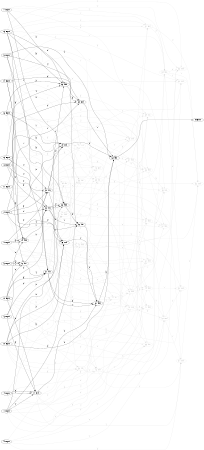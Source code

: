 digraph NeuralNetwork {
rankdir=LR;
size="4,3";
center = true;
node0 [label="(0) Input", color=black, labelfontcolor=black, fontcolor=black];
node1 [label="(1) Input", color=black, labelfontcolor=black, fontcolor=black];
node2 [label="(2) Input", color=black, labelfontcolor=black, fontcolor=black];
node3 [label="(3) Input", color=black, labelfontcolor=black, fontcolor=black];
node4 [label="(4) Input", color=black, labelfontcolor=black, fontcolor=black];
node5 [label="(5) Input", color=black, labelfontcolor=black, fontcolor=black];
node6 [label="(6) Input", color=black, labelfontcolor=black, fontcolor=black];
node7 [label="(7) Input", color=black, labelfontcolor=black, fontcolor=black];
node8 [label="(8) Input", color=black, labelfontcolor=black, fontcolor=black];
node9 [label="(9) Input", color=black, labelfontcolor=black, fontcolor=black];
node10 [label="(10) Input", color=black, labelfontcolor=black, fontcolor=black];
node11 [label="(11) Input", color=black, labelfontcolor=black, fontcolor=black];
node12 [label="(12) Input", color=black, labelfontcolor=black, fontcolor=black];
node13 [label="(13) Input", color=black, labelfontcolor=black, fontcolor=black];
node14 [label="(14) Input", color=black, labelfontcolor=black, fontcolor=black];
node15 [label="(15) Input", color=black, labelfontcolor=black, fontcolor=black];
node16 [label="(16) Input", color=black, labelfontcolor=black, fontcolor=black];
node17 [label="(17) mul", color=black, labelfontcolor=black, fontcolor=black];
node12 -> node17 [label=" (0)", labelfontcolor=black, fontcolor=black, bold=true, color=black];
node4 -> node17 [label=" (1)", labelfontcolor=black, fontcolor=black, bold=true, color=black];
node4 -> node17 [label=" (2)", labelfontcolor=black, fontcolor=black, bold=true, color=black];
node6 -> node17 [label=" (3)", labelfontcolor=black, fontcolor=black, bold=true, color=black];
node1 -> node17 [label=" (4)", labelfontcolor=black, fontcolor=black, bold=true, color=black];
node18 [label="(18) div", color=black, labelfontcolor=black, fontcolor=black];
node5 -> node18 [label=" (0)", labelfontcolor=black, fontcolor=black, bold=true, color=black];
node5 -> node18 [label=" (1)", labelfontcolor=black, fontcolor=black, bold=true, color=black];
node12 -> node18 [label=" (2)", labelfontcolor=black, fontcolor=black, bold=true, color=black];
node14 -> node18 [label=" (3)", labelfontcolor=black, fontcolor=black, bold=true, color=black];
node5 -> node18 [label=" (4)", labelfontcolor=black, fontcolor=black, bold=true, color=black];
node19 [label="(19) add", color=black, labelfontcolor=black, fontcolor=black];
node6 -> node19 [label=" (0)", labelfontcolor=black, fontcolor=black, bold=true, color=black];
node0 -> node19 [label=" (1)", labelfontcolor=black, fontcolor=black, bold=true, color=black];
node0 -> node19 [label=" (2)", labelfontcolor=black, fontcolor=black, bold=true, color=black];
node15 -> node19 [label=" (3)", labelfontcolor=black, fontcolor=black, bold=true, color=black];
node13 -> node19 [label=" (4)", labelfontcolor=black, fontcolor=black, bold=true, color=black];
node20 [label="(20) div", color=black, labelfontcolor=black, fontcolor=black];
node18 -> node20 [label=" (0)", labelfontcolor=black, fontcolor=black, bold=true, color=black];
node3 -> node20 [label=" (1)", labelfontcolor=black, fontcolor=black, bold=true, color=black];
node0 -> node20 [label=" (2)", labelfontcolor=black, fontcolor=black, bold=true, color=black];
node2 -> node20 [label=" (3)", labelfontcolor=black, fontcolor=black, bold=true, color=black];
node8 -> node20 [label=" (4)", labelfontcolor=black, fontcolor=black, bold=true, color=black];
node21 [label="(21) div", color=black, labelfontcolor=black, fontcolor=black];
node14 -> node21 [label=" (0)", labelfontcolor=black, fontcolor=black, bold=true, color=black];
node15 -> node21 [label=" (1)", labelfontcolor=black, fontcolor=black, bold=true, color=black];
node6 -> node21 [label=" (2)", labelfontcolor=black, fontcolor=black, bold=true, color=black];
node12 -> node21 [label=" (3)", labelfontcolor=black, fontcolor=black, bold=true, color=black];
node18 -> node21 [label=" (4)", labelfontcolor=black, fontcolor=black, bold=true, color=black];
node22 [label="(22) div", color=black, labelfontcolor=black, fontcolor=black];
node2 -> node22 [label=" (0)", labelfontcolor=black, fontcolor=black, bold=true, color=black];
node19 -> node22 [label=" (1)", labelfontcolor=black, fontcolor=black, bold=true, color=black];
node12 -> node22 [label=" (2)", labelfontcolor=black, fontcolor=black, bold=true, color=black];
node8 -> node22 [label=" (3)", labelfontcolor=black, fontcolor=black, bold=true, color=black];
node13 -> node22 [label=" (4)", labelfontcolor=black, fontcolor=black, bold=true, color=black];
node23 [label="(23) add", color=black, labelfontcolor=black, fontcolor=black];
node7 -> node23 [label=" (0)", labelfontcolor=black, fontcolor=black, bold=true, color=black];
node22 -> node23 [label=" (1)", labelfontcolor=black, fontcolor=black, bold=true, color=black];
node10 -> node23 [label=" (2)", labelfontcolor=black, fontcolor=black, bold=true, color=black];
node3 -> node23 [label=" (3)", labelfontcolor=black, fontcolor=black, bold=true, color=black];
node22 -> node23 [label=" (4)", labelfontcolor=black, fontcolor=black, bold=true, color=black];
node24 [label="(24) sub", color=black, labelfontcolor=black, fontcolor=black];
node1 -> node24 [label=" (0)", labelfontcolor=black, fontcolor=black, bold=true, color=black];
node16 -> node24 [label=" (1)", labelfontcolor=black, fontcolor=black, bold=true, color=black];
node2 -> node24 [label=" (2)", labelfontcolor=black, fontcolor=black, bold=true, color=black];
node8 -> node24 [label=" (3)", labelfontcolor=black, fontcolor=black, bold=true, color=black];
node20 -> node24 [label=" (4)", labelfontcolor=black, fontcolor=black, bold=true, color=black];
node25 [label="(25) add", color=black, labelfontcolor=black, fontcolor=black];
node7 -> node25 [label=" (0)", labelfontcolor=black, fontcolor=black, bold=true, color=black];
node20 -> node25 [label=" (1)", labelfontcolor=black, fontcolor=black, bold=true, color=black];
node16 -> node25 [label=" (2)", labelfontcolor=black, fontcolor=black, bold=true, color=black];
node15 -> node25 [label=" (3)", labelfontcolor=black, fontcolor=black, bold=true, color=black];
node13 -> node25 [label=" (4)", labelfontcolor=black, fontcolor=black, bold=true, color=black];
node26 [label="(26) sub", color=black, labelfontcolor=black, fontcolor=black];
node20 -> node26 [label=" (0)", labelfontcolor=black, fontcolor=black, bold=true, color=black];
node22 -> node26 [label=" (1)", labelfontcolor=black, fontcolor=black, bold=true, color=black];
node10 -> node26 [label=" (2)", labelfontcolor=black, fontcolor=black, bold=true, color=black];
node10 -> node26 [label=" (3)", labelfontcolor=black, fontcolor=black, bold=true, color=black];
node11 -> node26 [label=" (4)", labelfontcolor=black, fontcolor=black, bold=true, color=black];
node27 [label="(27) add", color=lightgrey, labelfontcolor=lightgrey, fontcolor=lightgrey];
node19 -> node27 [label=" (0)", labelfontcolor=lightgrey, fontcolor=lightgrey, bold=true, color=lightgrey];
node12 -> node27 [label=" (1)", labelfontcolor=lightgrey, fontcolor=lightgrey, bold=true, color=lightgrey];
node22 -> node27 [label=" (2)", labelfontcolor=lightgrey, fontcolor=lightgrey, bold=true, color=lightgrey];
node12 -> node27 [label=" (3)", labelfontcolor=lightgrey, fontcolor=lightgrey, bold=true, color=lightgrey];
node16 -> node27 [label=" (4)", labelfontcolor=lightgrey, fontcolor=lightgrey, bold=true, color=lightgrey];
node28 [label="(28) div", color=black, labelfontcolor=black, fontcolor=black];
node15 -> node28 [label=" (0)", labelfontcolor=black, fontcolor=black, bold=true, color=black];
node22 -> node28 [label=" (1)", labelfontcolor=black, fontcolor=black, bold=true, color=black];
node1 -> node28 [label=" (2)", labelfontcolor=black, fontcolor=black, bold=true, color=black];
node23 -> node28 [label=" (3)", labelfontcolor=black, fontcolor=black, bold=true, color=black];
node2 -> node28 [label=" (4)", labelfontcolor=black, fontcolor=black, bold=true, color=black];
node29 [label="(29) div", color=lightgrey, labelfontcolor=lightgrey, fontcolor=lightgrey];
node11 -> node29 [label=" (0)", labelfontcolor=lightgrey, fontcolor=lightgrey, bold=true, color=lightgrey];
node20 -> node29 [label=" (1)", labelfontcolor=lightgrey, fontcolor=lightgrey, bold=true, color=lightgrey];
node13 -> node29 [label=" (2)", labelfontcolor=lightgrey, fontcolor=lightgrey, bold=true, color=lightgrey];
node21 -> node29 [label=" (3)", labelfontcolor=lightgrey, fontcolor=lightgrey, bold=true, color=lightgrey];
node1 -> node29 [label=" (4)", labelfontcolor=lightgrey, fontcolor=lightgrey, bold=true, color=lightgrey];
node30 [label="(30) mul", color=black, labelfontcolor=black, fontcolor=black];
node11 -> node30 [label=" (0)", labelfontcolor=black, fontcolor=black, bold=true, color=black];
node2 -> node30 [label=" (1)", labelfontcolor=black, fontcolor=black, bold=true, color=black];
node14 -> node30 [label=" (2)", labelfontcolor=black, fontcolor=black, bold=true, color=black];
node25 -> node30 [label=" (3)", labelfontcolor=black, fontcolor=black, bold=true, color=black];
node3 -> node30 [label=" (4)", labelfontcolor=black, fontcolor=black, bold=true, color=black];
node31 [label="(31) add", color=black, labelfontcolor=black, fontcolor=black];
node17 -> node31 [label=" (0)", labelfontcolor=black, fontcolor=black, bold=true, color=black];
node26 -> node31 [label=" (1)", labelfontcolor=black, fontcolor=black, bold=true, color=black];
node28 -> node31 [label=" (2)", labelfontcolor=black, fontcolor=black, bold=true, color=black];
node21 -> node31 [label=" (3)", labelfontcolor=black, fontcolor=black, bold=true, color=black];
node21 -> node31 [label=" (4)", labelfontcolor=black, fontcolor=black, bold=true, color=black];
node32 [label="(32) add", color=black, labelfontcolor=black, fontcolor=black];
node10 -> node32 [label=" (0)", labelfontcolor=black, fontcolor=black, bold=true, color=black];
node30 -> node32 [label=" (1)", labelfontcolor=black, fontcolor=black, bold=true, color=black];
node24 -> node32 [label=" (2)", labelfontcolor=black, fontcolor=black, bold=true, color=black];
node31 -> node32 [label=" (3)", labelfontcolor=black, fontcolor=black, bold=true, color=black];
node3 -> node32 [label=" (4)", labelfontcolor=black, fontcolor=black, bold=true, color=black];
node33 [label="(33) div", color=lightgrey, labelfontcolor=lightgrey, fontcolor=lightgrey];
node23 -> node33 [label=" (0)", labelfontcolor=lightgrey, fontcolor=lightgrey, bold=true, color=lightgrey];
node14 -> node33 [label=" (1)", labelfontcolor=lightgrey, fontcolor=lightgrey, bold=true, color=lightgrey];
node21 -> node33 [label=" (2)", labelfontcolor=lightgrey, fontcolor=lightgrey, bold=true, color=lightgrey];
node14 -> node33 [label=" (3)", labelfontcolor=lightgrey, fontcolor=lightgrey, bold=true, color=lightgrey];
node27 -> node33 [label=" (4)", labelfontcolor=lightgrey, fontcolor=lightgrey, bold=true, color=lightgrey];
node34 [label="(34) add", color=lightgrey, labelfontcolor=lightgrey, fontcolor=lightgrey];
node13 -> node34 [label=" (0)", labelfontcolor=lightgrey, fontcolor=lightgrey, bold=true, color=lightgrey];
node10 -> node34 [label=" (1)", labelfontcolor=lightgrey, fontcolor=lightgrey, bold=true, color=lightgrey];
node32 -> node34 [label=" (2)", labelfontcolor=lightgrey, fontcolor=lightgrey, bold=true, color=lightgrey];
node16 -> node34 [label=" (3)", labelfontcolor=lightgrey, fontcolor=lightgrey, bold=true, color=lightgrey];
node26 -> node34 [label=" (4)", labelfontcolor=lightgrey, fontcolor=lightgrey, bold=true, color=lightgrey];
node35 [label="(35) div", color=lightgrey, labelfontcolor=lightgrey, fontcolor=lightgrey];
node10 -> node35 [label=" (0)", labelfontcolor=lightgrey, fontcolor=lightgrey, bold=true, color=lightgrey];
node24 -> node35 [label=" (1)", labelfontcolor=lightgrey, fontcolor=lightgrey, bold=true, color=lightgrey];
node30 -> node35 [label=" (2)", labelfontcolor=lightgrey, fontcolor=lightgrey, bold=true, color=lightgrey];
node28 -> node35 [label=" (3)", labelfontcolor=lightgrey, fontcolor=lightgrey, bold=true, color=lightgrey];
node22 -> node35 [label=" (4)", labelfontcolor=lightgrey, fontcolor=lightgrey, bold=true, color=lightgrey];
node36 [label="(36) div", color=lightgrey, labelfontcolor=lightgrey, fontcolor=lightgrey];
node12 -> node36 [label=" (0)", labelfontcolor=lightgrey, fontcolor=lightgrey, bold=true, color=lightgrey];
node10 -> node36 [label=" (1)", labelfontcolor=lightgrey, fontcolor=lightgrey, bold=true, color=lightgrey];
node1 -> node36 [label=" (2)", labelfontcolor=lightgrey, fontcolor=lightgrey, bold=true, color=lightgrey];
node10 -> node36 [label=" (3)", labelfontcolor=lightgrey, fontcolor=lightgrey, bold=true, color=lightgrey];
node26 -> node36 [label=" (4)", labelfontcolor=lightgrey, fontcolor=lightgrey, bold=true, color=lightgrey];
node37 [label="(37) mul", color=lightgrey, labelfontcolor=lightgrey, fontcolor=lightgrey];
node3 -> node37 [label=" (0)", labelfontcolor=lightgrey, fontcolor=lightgrey, bold=true, color=lightgrey];
node7 -> node37 [label=" (1)", labelfontcolor=lightgrey, fontcolor=lightgrey, bold=true, color=lightgrey];
node15 -> node37 [label=" (2)", labelfontcolor=lightgrey, fontcolor=lightgrey, bold=true, color=lightgrey];
node4 -> node37 [label=" (3)", labelfontcolor=lightgrey, fontcolor=lightgrey, bold=true, color=lightgrey];
node34 -> node37 [label=" (4)", labelfontcolor=lightgrey, fontcolor=lightgrey, bold=true, color=lightgrey];
node38 [label="(38) add", color=lightgrey, labelfontcolor=lightgrey, fontcolor=lightgrey];
node32 -> node38 [label=" (0)", labelfontcolor=lightgrey, fontcolor=lightgrey, bold=true, color=lightgrey];
node34 -> node38 [label=" (1)", labelfontcolor=lightgrey, fontcolor=lightgrey, bold=true, color=lightgrey];
node34 -> node38 [label=" (2)", labelfontcolor=lightgrey, fontcolor=lightgrey, bold=true, color=lightgrey];
node8 -> node38 [label=" (3)", labelfontcolor=lightgrey, fontcolor=lightgrey, bold=true, color=lightgrey];
node0 -> node38 [label=" (4)", labelfontcolor=lightgrey, fontcolor=lightgrey, bold=true, color=lightgrey];
node39 [label="(39) add", color=lightgrey, labelfontcolor=lightgrey, fontcolor=lightgrey];
node9 -> node39 [label=" (0)", labelfontcolor=lightgrey, fontcolor=lightgrey, bold=true, color=lightgrey];
node3 -> node39 [label=" (1)", labelfontcolor=lightgrey, fontcolor=lightgrey, bold=true, color=lightgrey];
node37 -> node39 [label=" (2)", labelfontcolor=lightgrey, fontcolor=lightgrey, bold=true, color=lightgrey];
node29 -> node39 [label=" (3)", labelfontcolor=lightgrey, fontcolor=lightgrey, bold=true, color=lightgrey];
node7 -> node39 [label=" (4)", labelfontcolor=lightgrey, fontcolor=lightgrey, bold=true, color=lightgrey];
node40 [label="(40) sub", color=lightgrey, labelfontcolor=lightgrey, fontcolor=lightgrey];
node22 -> node40 [label=" (0)", labelfontcolor=lightgrey, fontcolor=lightgrey, bold=true, color=lightgrey];
node32 -> node40 [label=" (1)", labelfontcolor=lightgrey, fontcolor=lightgrey, bold=true, color=lightgrey];
node36 -> node40 [label=" (2)", labelfontcolor=lightgrey, fontcolor=lightgrey, bold=true, color=lightgrey];
node4 -> node40 [label=" (3)", labelfontcolor=lightgrey, fontcolor=lightgrey, bold=true, color=lightgrey];
node31 -> node40 [label=" (4)", labelfontcolor=lightgrey, fontcolor=lightgrey, bold=true, color=lightgrey];
node41 [label="(41) add", color=lightgrey, labelfontcolor=lightgrey, fontcolor=lightgrey];
node1 -> node41 [label=" (0)", labelfontcolor=lightgrey, fontcolor=lightgrey, bold=true, color=lightgrey];
node14 -> node41 [label=" (1)", labelfontcolor=lightgrey, fontcolor=lightgrey, bold=true, color=lightgrey];
node20 -> node41 [label=" (2)", labelfontcolor=lightgrey, fontcolor=lightgrey, bold=true, color=lightgrey];
node40 -> node41 [label=" (3)", labelfontcolor=lightgrey, fontcolor=lightgrey, bold=true, color=lightgrey];
node12 -> node41 [label=" (4)", labelfontcolor=lightgrey, fontcolor=lightgrey, bold=true, color=lightgrey];
node42 [label="(42) add", color=lightgrey, labelfontcolor=lightgrey, fontcolor=lightgrey];
node26 -> node42 [label=" (0)", labelfontcolor=lightgrey, fontcolor=lightgrey, bold=true, color=lightgrey];
node9 -> node42 [label=" (1)", labelfontcolor=lightgrey, fontcolor=lightgrey, bold=true, color=lightgrey];
node26 -> node42 [label=" (2)", labelfontcolor=lightgrey, fontcolor=lightgrey, bold=true, color=lightgrey];
node16 -> node42 [label=" (3)", labelfontcolor=lightgrey, fontcolor=lightgrey, bold=true, color=lightgrey];
node4 -> node42 [label=" (4)", labelfontcolor=lightgrey, fontcolor=lightgrey, bold=true, color=lightgrey];
node43 [label="(43) mul", color=lightgrey, labelfontcolor=lightgrey, fontcolor=lightgrey];
node15 -> node43 [label=" (0)", labelfontcolor=lightgrey, fontcolor=lightgrey, bold=true, color=lightgrey];
node27 -> node43 [label=" (1)", labelfontcolor=lightgrey, fontcolor=lightgrey, bold=true, color=lightgrey];
node8 -> node43 [label=" (2)", labelfontcolor=lightgrey, fontcolor=lightgrey, bold=true, color=lightgrey];
node20 -> node43 [label=" (3)", labelfontcolor=lightgrey, fontcolor=lightgrey, bold=true, color=lightgrey];
node33 -> node43 [label=" (4)", labelfontcolor=lightgrey, fontcolor=lightgrey, bold=true, color=lightgrey];
node44 [label="(44) div", color=lightgrey, labelfontcolor=lightgrey, fontcolor=lightgrey];
node26 -> node44 [label=" (0)", labelfontcolor=lightgrey, fontcolor=lightgrey, bold=true, color=lightgrey];
node2 -> node44 [label=" (1)", labelfontcolor=lightgrey, fontcolor=lightgrey, bold=true, color=lightgrey];
node18 -> node44 [label=" (2)", labelfontcolor=lightgrey, fontcolor=lightgrey, bold=true, color=lightgrey];
node1 -> node44 [label=" (3)", labelfontcolor=lightgrey, fontcolor=lightgrey, bold=true, color=lightgrey];
node31 -> node44 [label=" (4)", labelfontcolor=lightgrey, fontcolor=lightgrey, bold=true, color=lightgrey];
node45 [label="(45) sub", color=lightgrey, labelfontcolor=lightgrey, fontcolor=lightgrey];
node14 -> node45 [label=" (0)", labelfontcolor=lightgrey, fontcolor=lightgrey, bold=true, color=lightgrey];
node2 -> node45 [label=" (1)", labelfontcolor=lightgrey, fontcolor=lightgrey, bold=true, color=lightgrey];
node35 -> node45 [label=" (2)", labelfontcolor=lightgrey, fontcolor=lightgrey, bold=true, color=lightgrey];
node32 -> node45 [label=" (3)", labelfontcolor=lightgrey, fontcolor=lightgrey, bold=true, color=lightgrey];
node20 -> node45 [label=" (4)", labelfontcolor=lightgrey, fontcolor=lightgrey, bold=true, color=lightgrey];
node46 [label="(46) sub", color=lightgrey, labelfontcolor=lightgrey, fontcolor=lightgrey];
node9 -> node46 [label=" (0)", labelfontcolor=lightgrey, fontcolor=lightgrey, bold=true, color=lightgrey];
node19 -> node46 [label=" (1)", labelfontcolor=lightgrey, fontcolor=lightgrey, bold=true, color=lightgrey];
node29 -> node46 [label=" (2)", labelfontcolor=lightgrey, fontcolor=lightgrey, bold=true, color=lightgrey];
node10 -> node46 [label=" (3)", labelfontcolor=lightgrey, fontcolor=lightgrey, bold=true, color=lightgrey];
node36 -> node46 [label=" (4)", labelfontcolor=lightgrey, fontcolor=lightgrey, bold=true, color=lightgrey];
node47 [label="(47) sub", color=lightgrey, labelfontcolor=lightgrey, fontcolor=lightgrey];
node10 -> node47 [label=" (0)", labelfontcolor=lightgrey, fontcolor=lightgrey, bold=true, color=lightgrey];
node24 -> node47 [label=" (1)", labelfontcolor=lightgrey, fontcolor=lightgrey, bold=true, color=lightgrey];
node16 -> node47 [label=" (2)", labelfontcolor=lightgrey, fontcolor=lightgrey, bold=true, color=lightgrey];
node20 -> node47 [label=" (3)", labelfontcolor=lightgrey, fontcolor=lightgrey, bold=true, color=lightgrey];
node14 -> node47 [label=" (4)", labelfontcolor=lightgrey, fontcolor=lightgrey, bold=true, color=lightgrey];
node48 [label="(48) add", color=lightgrey, labelfontcolor=lightgrey, fontcolor=lightgrey];
node17 -> node48 [label=" (0)", labelfontcolor=lightgrey, fontcolor=lightgrey, bold=true, color=lightgrey];
node28 -> node48 [label=" (1)", labelfontcolor=lightgrey, fontcolor=lightgrey, bold=true, color=lightgrey];
node17 -> node48 [label=" (2)", labelfontcolor=lightgrey, fontcolor=lightgrey, bold=true, color=lightgrey];
node24 -> node48 [label=" (3)", labelfontcolor=lightgrey, fontcolor=lightgrey, bold=true, color=lightgrey];
node44 -> node48 [label=" (4)", labelfontcolor=lightgrey, fontcolor=lightgrey, bold=true, color=lightgrey];
node49 [label="(49) add", color=lightgrey, labelfontcolor=lightgrey, fontcolor=lightgrey];
node0 -> node49 [label=" (0)", labelfontcolor=lightgrey, fontcolor=lightgrey, bold=true, color=lightgrey];
node0 -> node49 [label=" (1)", labelfontcolor=lightgrey, fontcolor=lightgrey, bold=true, color=lightgrey];
node34 -> node49 [label=" (2)", labelfontcolor=lightgrey, fontcolor=lightgrey, bold=true, color=lightgrey];
node48 -> node49 [label=" (3)", labelfontcolor=lightgrey, fontcolor=lightgrey, bold=true, color=lightgrey];
node1 -> node49 [label=" (4)", labelfontcolor=lightgrey, fontcolor=lightgrey, bold=true, color=lightgrey];
node50 [label="(50) mul", color=lightgrey, labelfontcolor=lightgrey, fontcolor=lightgrey];
node6 -> node50 [label=" (0)", labelfontcolor=lightgrey, fontcolor=lightgrey, bold=true, color=lightgrey];
node49 -> node50 [label=" (1)", labelfontcolor=lightgrey, fontcolor=lightgrey, bold=true, color=lightgrey];
node42 -> node50 [label=" (2)", labelfontcolor=lightgrey, fontcolor=lightgrey, bold=true, color=lightgrey];
node40 -> node50 [label=" (3)", labelfontcolor=lightgrey, fontcolor=lightgrey, bold=true, color=lightgrey];
node9 -> node50 [label=" (4)", labelfontcolor=lightgrey, fontcolor=lightgrey, bold=true, color=lightgrey];
node51 [label="(51) add", color=lightgrey, labelfontcolor=lightgrey, fontcolor=lightgrey];
node48 -> node51 [label=" (0)", labelfontcolor=lightgrey, fontcolor=lightgrey, bold=true, color=lightgrey];
node22 -> node51 [label=" (1)", labelfontcolor=lightgrey, fontcolor=lightgrey, bold=true, color=lightgrey];
node4 -> node51 [label=" (2)", labelfontcolor=lightgrey, fontcolor=lightgrey, bold=true, color=lightgrey];
node20 -> node51 [label=" (3)", labelfontcolor=lightgrey, fontcolor=lightgrey, bold=true, color=lightgrey];
node11 -> node51 [label=" (4)", labelfontcolor=lightgrey, fontcolor=lightgrey, bold=true, color=lightgrey];
node52 [label="(52) mul", color=lightgrey, labelfontcolor=lightgrey, fontcolor=lightgrey];
node39 -> node52 [label=" (0)", labelfontcolor=lightgrey, fontcolor=lightgrey, bold=true, color=lightgrey];
node49 -> node52 [label=" (1)", labelfontcolor=lightgrey, fontcolor=lightgrey, bold=true, color=lightgrey];
node50 -> node52 [label=" (2)", labelfontcolor=lightgrey, fontcolor=lightgrey, bold=true, color=lightgrey];
node18 -> node52 [label=" (3)", labelfontcolor=lightgrey, fontcolor=lightgrey, bold=true, color=lightgrey];
node28 -> node52 [label=" (4)", labelfontcolor=lightgrey, fontcolor=lightgrey, bold=true, color=lightgrey];
node53 [label="(53) mul", color=lightgrey, labelfontcolor=lightgrey, fontcolor=lightgrey];
node39 -> node53 [label=" (0)", labelfontcolor=lightgrey, fontcolor=lightgrey, bold=true, color=lightgrey];
node19 -> node53 [label=" (1)", labelfontcolor=lightgrey, fontcolor=lightgrey, bold=true, color=lightgrey];
node15 -> node53 [label=" (2)", labelfontcolor=lightgrey, fontcolor=lightgrey, bold=true, color=lightgrey];
node46 -> node53 [label=" (3)", labelfontcolor=lightgrey, fontcolor=lightgrey, bold=true, color=lightgrey];
node15 -> node53 [label=" (4)", labelfontcolor=lightgrey, fontcolor=lightgrey, bold=true, color=lightgrey];
node54 [label="(54) mul", color=lightgrey, labelfontcolor=lightgrey, fontcolor=lightgrey];
node20 -> node54 [label=" (0)", labelfontcolor=lightgrey, fontcolor=lightgrey, bold=true, color=lightgrey];
node50 -> node54 [label=" (1)", labelfontcolor=lightgrey, fontcolor=lightgrey, bold=true, color=lightgrey];
node46 -> node54 [label=" (2)", labelfontcolor=lightgrey, fontcolor=lightgrey, bold=true, color=lightgrey];
node9 -> node54 [label=" (3)", labelfontcolor=lightgrey, fontcolor=lightgrey, bold=true, color=lightgrey];
node17 -> node54 [label=" (4)", labelfontcolor=lightgrey, fontcolor=lightgrey, bold=true, color=lightgrey];
node55 [label="(55) div", color=lightgrey, labelfontcolor=lightgrey, fontcolor=lightgrey];
node48 -> node55 [label=" (0)", labelfontcolor=lightgrey, fontcolor=lightgrey, bold=true, color=lightgrey];
node0 -> node55 [label=" (1)", labelfontcolor=lightgrey, fontcolor=lightgrey, bold=true, color=lightgrey];
node46 -> node55 [label=" (2)", labelfontcolor=lightgrey, fontcolor=lightgrey, bold=true, color=lightgrey];
node12 -> node55 [label=" (3)", labelfontcolor=lightgrey, fontcolor=lightgrey, bold=true, color=lightgrey];
node36 -> node55 [label=" (4)", labelfontcolor=lightgrey, fontcolor=lightgrey, bold=true, color=lightgrey];
node56 [label="(56) sub", color=lightgrey, labelfontcolor=lightgrey, fontcolor=lightgrey];
node20 -> node56 [label=" (0)", labelfontcolor=lightgrey, fontcolor=lightgrey, bold=true, color=lightgrey];
node14 -> node56 [label=" (1)", labelfontcolor=lightgrey, fontcolor=lightgrey, bold=true, color=lightgrey];
node18 -> node56 [label=" (2)", labelfontcolor=lightgrey, fontcolor=lightgrey, bold=true, color=lightgrey];
node38 -> node56 [label=" (3)", labelfontcolor=lightgrey, fontcolor=lightgrey, bold=true, color=lightgrey];
node17 -> node56 [label=" (4)", labelfontcolor=lightgrey, fontcolor=lightgrey, bold=true, color=lightgrey];
node57 [label="(57) add", color=lightgrey, labelfontcolor=lightgrey, fontcolor=lightgrey];
node51 -> node57 [label=" (0)", labelfontcolor=lightgrey, fontcolor=lightgrey, bold=true, color=lightgrey];
node38 -> node57 [label=" (1)", labelfontcolor=lightgrey, fontcolor=lightgrey, bold=true, color=lightgrey];
node28 -> node57 [label=" (2)", labelfontcolor=lightgrey, fontcolor=lightgrey, bold=true, color=lightgrey];
node20 -> node57 [label=" (3)", labelfontcolor=lightgrey, fontcolor=lightgrey, bold=true, color=lightgrey];
node48 -> node57 [label=" (4)", labelfontcolor=lightgrey, fontcolor=lightgrey, bold=true, color=lightgrey];
node58 [label="(58) mul", color=lightgrey, labelfontcolor=lightgrey, fontcolor=lightgrey];
node42 -> node58 [label=" (0)", labelfontcolor=lightgrey, fontcolor=lightgrey, bold=true, color=lightgrey];
node39 -> node58 [label=" (1)", labelfontcolor=lightgrey, fontcolor=lightgrey, bold=true, color=lightgrey];
node54 -> node58 [label=" (2)", labelfontcolor=lightgrey, fontcolor=lightgrey, bold=true, color=lightgrey];
node47 -> node58 [label=" (3)", labelfontcolor=lightgrey, fontcolor=lightgrey, bold=true, color=lightgrey];
node37 -> node58 [label=" (4)", labelfontcolor=lightgrey, fontcolor=lightgrey, bold=true, color=lightgrey];
node59 [label="(59) div", color=lightgrey, labelfontcolor=lightgrey, fontcolor=lightgrey];
node18 -> node59 [label=" (0)", labelfontcolor=lightgrey, fontcolor=lightgrey, bold=true, color=lightgrey];
node45 -> node59 [label=" (1)", labelfontcolor=lightgrey, fontcolor=lightgrey, bold=true, color=lightgrey];
node7 -> node59 [label=" (2)", labelfontcolor=lightgrey, fontcolor=lightgrey, bold=true, color=lightgrey];
node12 -> node59 [label=" (3)", labelfontcolor=lightgrey, fontcolor=lightgrey, bold=true, color=lightgrey];
node11 -> node59 [label=" (4)", labelfontcolor=lightgrey, fontcolor=lightgrey, bold=true, color=lightgrey];
node60 [label="(60) mul", color=lightgrey, labelfontcolor=lightgrey, fontcolor=lightgrey];
node6 -> node60 [label=" (0)", labelfontcolor=lightgrey, fontcolor=lightgrey, bold=true, color=lightgrey];
node39 -> node60 [label=" (1)", labelfontcolor=lightgrey, fontcolor=lightgrey, bold=true, color=lightgrey];
node24 -> node60 [label=" (2)", labelfontcolor=lightgrey, fontcolor=lightgrey, bold=true, color=lightgrey];
node14 -> node60 [label=" (3)", labelfontcolor=lightgrey, fontcolor=lightgrey, bold=true, color=lightgrey];
node25 -> node60 [label=" (4)", labelfontcolor=lightgrey, fontcolor=lightgrey, bold=true, color=lightgrey];
node61 [label="(61) add", color=lightgrey, labelfontcolor=lightgrey, fontcolor=lightgrey];
node2 -> node61 [label=" (0)", labelfontcolor=lightgrey, fontcolor=lightgrey, bold=true, color=lightgrey];
node40 -> node61 [label=" (1)", labelfontcolor=lightgrey, fontcolor=lightgrey, bold=true, color=lightgrey];
node8 -> node61 [label=" (2)", labelfontcolor=lightgrey, fontcolor=lightgrey, bold=true, color=lightgrey];
node19 -> node61 [label=" (3)", labelfontcolor=lightgrey, fontcolor=lightgrey, bold=true, color=lightgrey];
node4 -> node61 [label=" (4)", labelfontcolor=lightgrey, fontcolor=lightgrey, bold=true, color=lightgrey];
node62 [label="Output 0", color=black, labelfontcolor=black, fontcolor=black];
node32 -> node62 [labelfontcolor=black, fontcolor=black, bold=true, color=black];
{ rank = source; "node0"; "node1"; "node2"; "node3"; "node4"; "node5"; "node6"; "node7"; "node8"; "node9"; "node10"; "node11"; "node12"; "node13"; "node14"; "node15"; "node16"; }
{ rank = max;"node62"; }
}